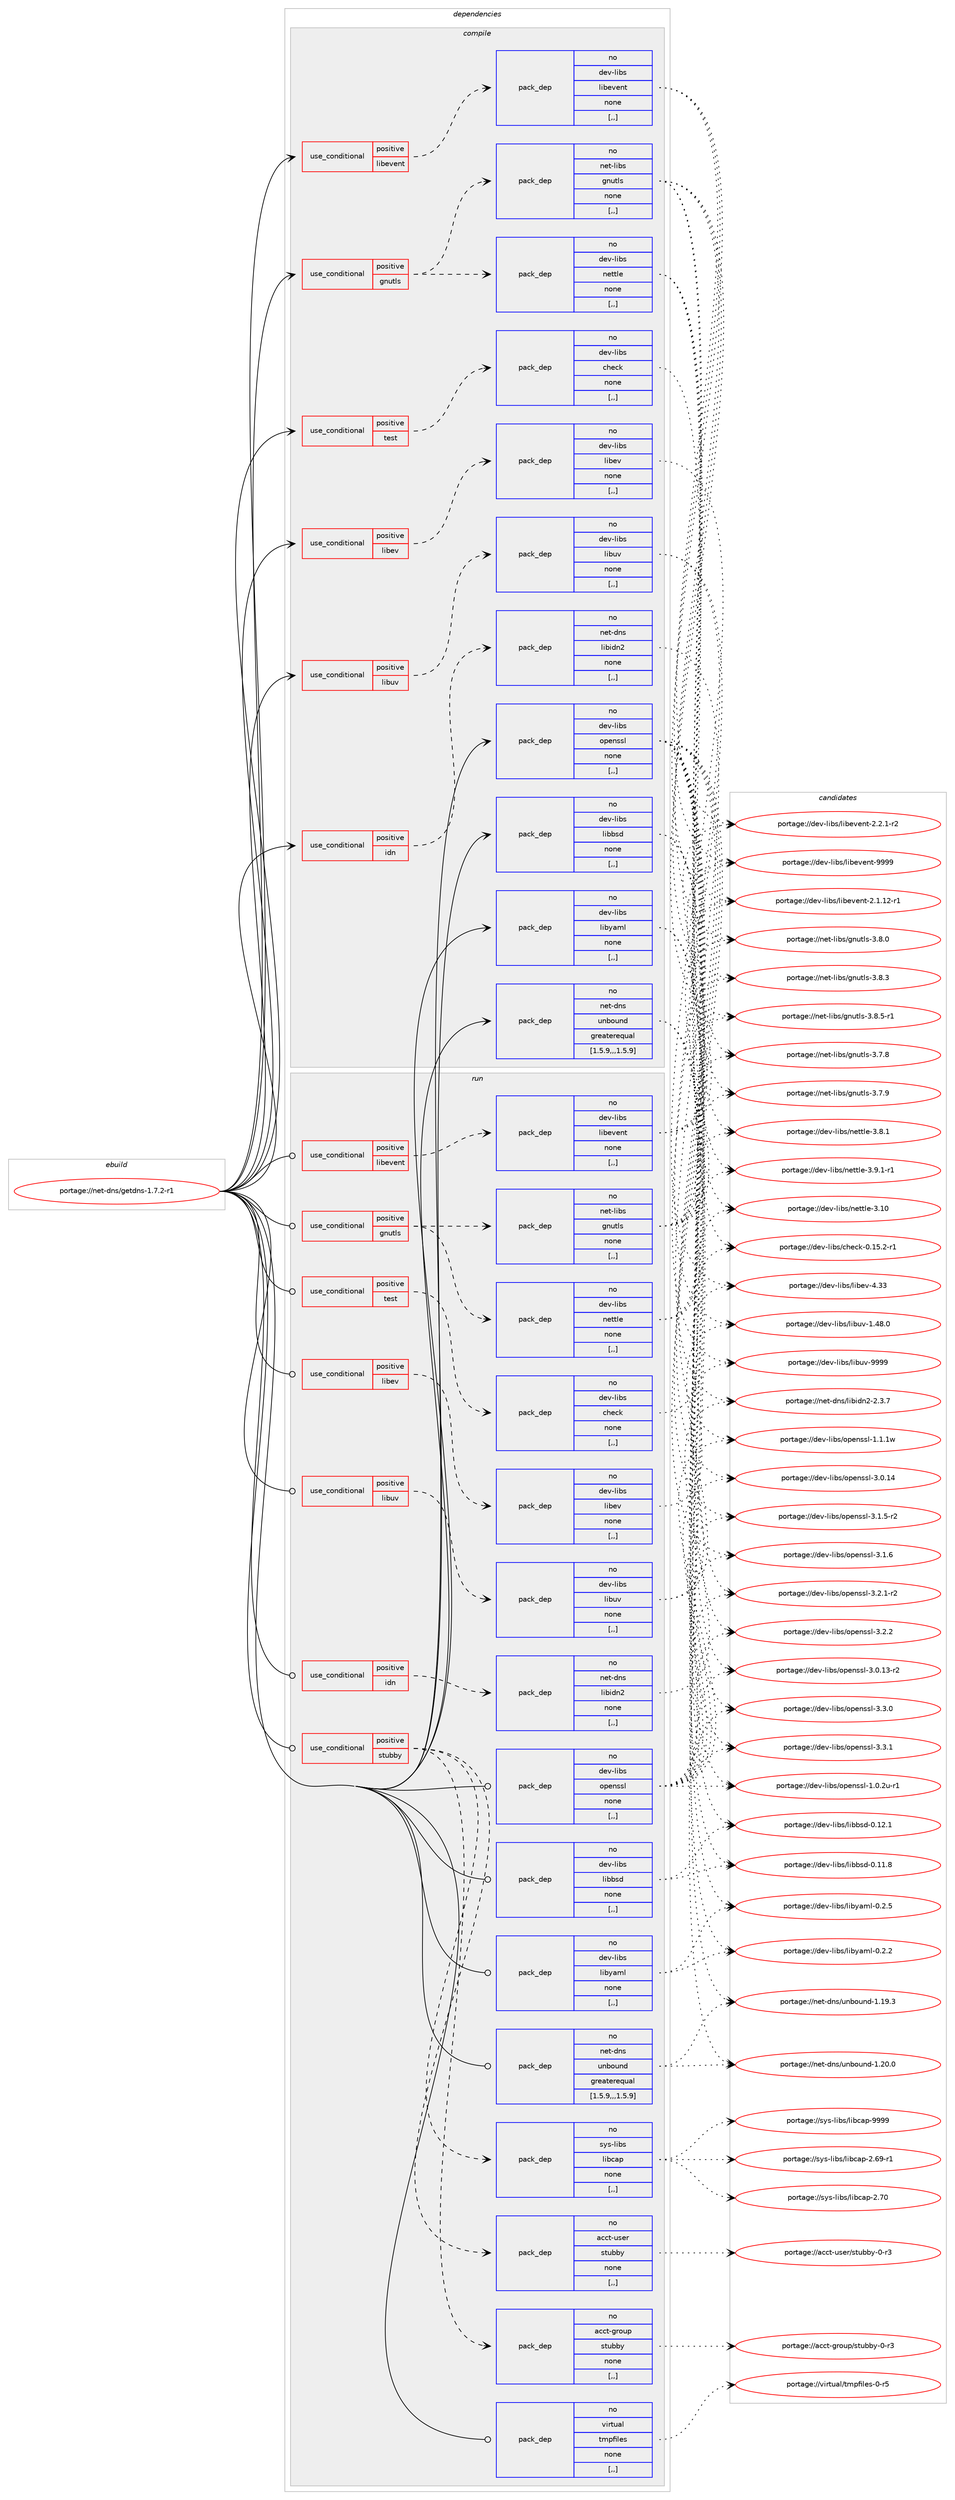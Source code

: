 digraph prolog {

# *************
# Graph options
# *************

newrank=true;
concentrate=true;
compound=true;
graph [rankdir=LR,fontname=Helvetica,fontsize=10,ranksep=1.5];#, ranksep=2.5, nodesep=0.2];
edge  [arrowhead=vee];
node  [fontname=Helvetica,fontsize=10];

# **********
# The ebuild
# **********

subgraph cluster_leftcol {
color=gray;
rank=same;
label=<<i>ebuild</i>>;
id [label="portage://net-dns/getdns-1.7.2-r1", color=red, width=4, href="../net-dns/getdns-1.7.2-r1.svg"];
}

# ****************
# The dependencies
# ****************

subgraph cluster_midcol {
color=gray;
label=<<i>dependencies</i>>;
subgraph cluster_compile {
fillcolor="#eeeeee";
style=filled;
label=<<i>compile</i>>;
subgraph cond87156 {
dependency336972 [label=<<TABLE BORDER="0" CELLBORDER="1" CELLSPACING="0" CELLPADDING="4"><TR><TD ROWSPAN="3" CELLPADDING="10">use_conditional</TD></TR><TR><TD>positive</TD></TR><TR><TD>gnutls</TD></TR></TABLE>>, shape=none, color=red];
subgraph pack247283 {
dependency336973 [label=<<TABLE BORDER="0" CELLBORDER="1" CELLSPACING="0" CELLPADDING="4" WIDTH="220"><TR><TD ROWSPAN="6" CELLPADDING="30">pack_dep</TD></TR><TR><TD WIDTH="110">no</TD></TR><TR><TD>net-libs</TD></TR><TR><TD>gnutls</TD></TR><TR><TD>none</TD></TR><TR><TD>[,,]</TD></TR></TABLE>>, shape=none, color=blue];
}
dependency336972:e -> dependency336973:w [weight=20,style="dashed",arrowhead="vee"];
subgraph pack247284 {
dependency336974 [label=<<TABLE BORDER="0" CELLBORDER="1" CELLSPACING="0" CELLPADDING="4" WIDTH="220"><TR><TD ROWSPAN="6" CELLPADDING="30">pack_dep</TD></TR><TR><TD WIDTH="110">no</TD></TR><TR><TD>dev-libs</TD></TR><TR><TD>nettle</TD></TR><TR><TD>none</TD></TR><TR><TD>[,,]</TD></TR></TABLE>>, shape=none, color=blue];
}
dependency336972:e -> dependency336974:w [weight=20,style="dashed",arrowhead="vee"];
}
id:e -> dependency336972:w [weight=20,style="solid",arrowhead="vee"];
subgraph cond87157 {
dependency336975 [label=<<TABLE BORDER="0" CELLBORDER="1" CELLSPACING="0" CELLPADDING="4"><TR><TD ROWSPAN="3" CELLPADDING="10">use_conditional</TD></TR><TR><TD>positive</TD></TR><TR><TD>idn</TD></TR></TABLE>>, shape=none, color=red];
subgraph pack247285 {
dependency336976 [label=<<TABLE BORDER="0" CELLBORDER="1" CELLSPACING="0" CELLPADDING="4" WIDTH="220"><TR><TD ROWSPAN="6" CELLPADDING="30">pack_dep</TD></TR><TR><TD WIDTH="110">no</TD></TR><TR><TD>net-dns</TD></TR><TR><TD>libidn2</TD></TR><TR><TD>none</TD></TR><TR><TD>[,,]</TD></TR></TABLE>>, shape=none, color=blue];
}
dependency336975:e -> dependency336976:w [weight=20,style="dashed",arrowhead="vee"];
}
id:e -> dependency336975:w [weight=20,style="solid",arrowhead="vee"];
subgraph cond87158 {
dependency336977 [label=<<TABLE BORDER="0" CELLBORDER="1" CELLSPACING="0" CELLPADDING="4"><TR><TD ROWSPAN="3" CELLPADDING="10">use_conditional</TD></TR><TR><TD>positive</TD></TR><TR><TD>libev</TD></TR></TABLE>>, shape=none, color=red];
subgraph pack247286 {
dependency336978 [label=<<TABLE BORDER="0" CELLBORDER="1" CELLSPACING="0" CELLPADDING="4" WIDTH="220"><TR><TD ROWSPAN="6" CELLPADDING="30">pack_dep</TD></TR><TR><TD WIDTH="110">no</TD></TR><TR><TD>dev-libs</TD></TR><TR><TD>libev</TD></TR><TR><TD>none</TD></TR><TR><TD>[,,]</TD></TR></TABLE>>, shape=none, color=blue];
}
dependency336977:e -> dependency336978:w [weight=20,style="dashed",arrowhead="vee"];
}
id:e -> dependency336977:w [weight=20,style="solid",arrowhead="vee"];
subgraph cond87159 {
dependency336979 [label=<<TABLE BORDER="0" CELLBORDER="1" CELLSPACING="0" CELLPADDING="4"><TR><TD ROWSPAN="3" CELLPADDING="10">use_conditional</TD></TR><TR><TD>positive</TD></TR><TR><TD>libevent</TD></TR></TABLE>>, shape=none, color=red];
subgraph pack247287 {
dependency336980 [label=<<TABLE BORDER="0" CELLBORDER="1" CELLSPACING="0" CELLPADDING="4" WIDTH="220"><TR><TD ROWSPAN="6" CELLPADDING="30">pack_dep</TD></TR><TR><TD WIDTH="110">no</TD></TR><TR><TD>dev-libs</TD></TR><TR><TD>libevent</TD></TR><TR><TD>none</TD></TR><TR><TD>[,,]</TD></TR></TABLE>>, shape=none, color=blue];
}
dependency336979:e -> dependency336980:w [weight=20,style="dashed",arrowhead="vee"];
}
id:e -> dependency336979:w [weight=20,style="solid",arrowhead="vee"];
subgraph cond87160 {
dependency336981 [label=<<TABLE BORDER="0" CELLBORDER="1" CELLSPACING="0" CELLPADDING="4"><TR><TD ROWSPAN="3" CELLPADDING="10">use_conditional</TD></TR><TR><TD>positive</TD></TR><TR><TD>libuv</TD></TR></TABLE>>, shape=none, color=red];
subgraph pack247288 {
dependency336982 [label=<<TABLE BORDER="0" CELLBORDER="1" CELLSPACING="0" CELLPADDING="4" WIDTH="220"><TR><TD ROWSPAN="6" CELLPADDING="30">pack_dep</TD></TR><TR><TD WIDTH="110">no</TD></TR><TR><TD>dev-libs</TD></TR><TR><TD>libuv</TD></TR><TR><TD>none</TD></TR><TR><TD>[,,]</TD></TR></TABLE>>, shape=none, color=blue];
}
dependency336981:e -> dependency336982:w [weight=20,style="dashed",arrowhead="vee"];
}
id:e -> dependency336981:w [weight=20,style="solid",arrowhead="vee"];
subgraph cond87161 {
dependency336983 [label=<<TABLE BORDER="0" CELLBORDER="1" CELLSPACING="0" CELLPADDING="4"><TR><TD ROWSPAN="3" CELLPADDING="10">use_conditional</TD></TR><TR><TD>positive</TD></TR><TR><TD>test</TD></TR></TABLE>>, shape=none, color=red];
subgraph pack247289 {
dependency336984 [label=<<TABLE BORDER="0" CELLBORDER="1" CELLSPACING="0" CELLPADDING="4" WIDTH="220"><TR><TD ROWSPAN="6" CELLPADDING="30">pack_dep</TD></TR><TR><TD WIDTH="110">no</TD></TR><TR><TD>dev-libs</TD></TR><TR><TD>check</TD></TR><TR><TD>none</TD></TR><TR><TD>[,,]</TD></TR></TABLE>>, shape=none, color=blue];
}
dependency336983:e -> dependency336984:w [weight=20,style="dashed",arrowhead="vee"];
}
id:e -> dependency336983:w [weight=20,style="solid",arrowhead="vee"];
subgraph pack247290 {
dependency336985 [label=<<TABLE BORDER="0" CELLBORDER="1" CELLSPACING="0" CELLPADDING="4" WIDTH="220"><TR><TD ROWSPAN="6" CELLPADDING="30">pack_dep</TD></TR><TR><TD WIDTH="110">no</TD></TR><TR><TD>dev-libs</TD></TR><TR><TD>libbsd</TD></TR><TR><TD>none</TD></TR><TR><TD>[,,]</TD></TR></TABLE>>, shape=none, color=blue];
}
id:e -> dependency336985:w [weight=20,style="solid",arrowhead="vee"];
subgraph pack247291 {
dependency336986 [label=<<TABLE BORDER="0" CELLBORDER="1" CELLSPACING="0" CELLPADDING="4" WIDTH="220"><TR><TD ROWSPAN="6" CELLPADDING="30">pack_dep</TD></TR><TR><TD WIDTH="110">no</TD></TR><TR><TD>dev-libs</TD></TR><TR><TD>libyaml</TD></TR><TR><TD>none</TD></TR><TR><TD>[,,]</TD></TR></TABLE>>, shape=none, color=blue];
}
id:e -> dependency336986:w [weight=20,style="solid",arrowhead="vee"];
subgraph pack247292 {
dependency336987 [label=<<TABLE BORDER="0" CELLBORDER="1" CELLSPACING="0" CELLPADDING="4" WIDTH="220"><TR><TD ROWSPAN="6" CELLPADDING="30">pack_dep</TD></TR><TR><TD WIDTH="110">no</TD></TR><TR><TD>dev-libs</TD></TR><TR><TD>openssl</TD></TR><TR><TD>none</TD></TR><TR><TD>[,,]</TD></TR></TABLE>>, shape=none, color=blue];
}
id:e -> dependency336987:w [weight=20,style="solid",arrowhead="vee"];
subgraph pack247293 {
dependency336988 [label=<<TABLE BORDER="0" CELLBORDER="1" CELLSPACING="0" CELLPADDING="4" WIDTH="220"><TR><TD ROWSPAN="6" CELLPADDING="30">pack_dep</TD></TR><TR><TD WIDTH="110">no</TD></TR><TR><TD>net-dns</TD></TR><TR><TD>unbound</TD></TR><TR><TD>greaterequal</TD></TR><TR><TD>[1.5.9,,,1.5.9]</TD></TR></TABLE>>, shape=none, color=blue];
}
id:e -> dependency336988:w [weight=20,style="solid",arrowhead="vee"];
}
subgraph cluster_compileandrun {
fillcolor="#eeeeee";
style=filled;
label=<<i>compile and run</i>>;
}
subgraph cluster_run {
fillcolor="#eeeeee";
style=filled;
label=<<i>run</i>>;
subgraph cond87162 {
dependency336989 [label=<<TABLE BORDER="0" CELLBORDER="1" CELLSPACING="0" CELLPADDING="4"><TR><TD ROWSPAN="3" CELLPADDING="10">use_conditional</TD></TR><TR><TD>positive</TD></TR><TR><TD>gnutls</TD></TR></TABLE>>, shape=none, color=red];
subgraph pack247294 {
dependency336990 [label=<<TABLE BORDER="0" CELLBORDER="1" CELLSPACING="0" CELLPADDING="4" WIDTH="220"><TR><TD ROWSPAN="6" CELLPADDING="30">pack_dep</TD></TR><TR><TD WIDTH="110">no</TD></TR><TR><TD>net-libs</TD></TR><TR><TD>gnutls</TD></TR><TR><TD>none</TD></TR><TR><TD>[,,]</TD></TR></TABLE>>, shape=none, color=blue];
}
dependency336989:e -> dependency336990:w [weight=20,style="dashed",arrowhead="vee"];
subgraph pack247295 {
dependency336991 [label=<<TABLE BORDER="0" CELLBORDER="1" CELLSPACING="0" CELLPADDING="4" WIDTH="220"><TR><TD ROWSPAN="6" CELLPADDING="30">pack_dep</TD></TR><TR><TD WIDTH="110">no</TD></TR><TR><TD>dev-libs</TD></TR><TR><TD>nettle</TD></TR><TR><TD>none</TD></TR><TR><TD>[,,]</TD></TR></TABLE>>, shape=none, color=blue];
}
dependency336989:e -> dependency336991:w [weight=20,style="dashed",arrowhead="vee"];
}
id:e -> dependency336989:w [weight=20,style="solid",arrowhead="odot"];
subgraph cond87163 {
dependency336992 [label=<<TABLE BORDER="0" CELLBORDER="1" CELLSPACING="0" CELLPADDING="4"><TR><TD ROWSPAN="3" CELLPADDING="10">use_conditional</TD></TR><TR><TD>positive</TD></TR><TR><TD>idn</TD></TR></TABLE>>, shape=none, color=red];
subgraph pack247296 {
dependency336993 [label=<<TABLE BORDER="0" CELLBORDER="1" CELLSPACING="0" CELLPADDING="4" WIDTH="220"><TR><TD ROWSPAN="6" CELLPADDING="30">pack_dep</TD></TR><TR><TD WIDTH="110">no</TD></TR><TR><TD>net-dns</TD></TR><TR><TD>libidn2</TD></TR><TR><TD>none</TD></TR><TR><TD>[,,]</TD></TR></TABLE>>, shape=none, color=blue];
}
dependency336992:e -> dependency336993:w [weight=20,style="dashed",arrowhead="vee"];
}
id:e -> dependency336992:w [weight=20,style="solid",arrowhead="odot"];
subgraph cond87164 {
dependency336994 [label=<<TABLE BORDER="0" CELLBORDER="1" CELLSPACING="0" CELLPADDING="4"><TR><TD ROWSPAN="3" CELLPADDING="10">use_conditional</TD></TR><TR><TD>positive</TD></TR><TR><TD>libev</TD></TR></TABLE>>, shape=none, color=red];
subgraph pack247297 {
dependency336995 [label=<<TABLE BORDER="0" CELLBORDER="1" CELLSPACING="0" CELLPADDING="4" WIDTH="220"><TR><TD ROWSPAN="6" CELLPADDING="30">pack_dep</TD></TR><TR><TD WIDTH="110">no</TD></TR><TR><TD>dev-libs</TD></TR><TR><TD>libev</TD></TR><TR><TD>none</TD></TR><TR><TD>[,,]</TD></TR></TABLE>>, shape=none, color=blue];
}
dependency336994:e -> dependency336995:w [weight=20,style="dashed",arrowhead="vee"];
}
id:e -> dependency336994:w [weight=20,style="solid",arrowhead="odot"];
subgraph cond87165 {
dependency336996 [label=<<TABLE BORDER="0" CELLBORDER="1" CELLSPACING="0" CELLPADDING="4"><TR><TD ROWSPAN="3" CELLPADDING="10">use_conditional</TD></TR><TR><TD>positive</TD></TR><TR><TD>libevent</TD></TR></TABLE>>, shape=none, color=red];
subgraph pack247298 {
dependency336997 [label=<<TABLE BORDER="0" CELLBORDER="1" CELLSPACING="0" CELLPADDING="4" WIDTH="220"><TR><TD ROWSPAN="6" CELLPADDING="30">pack_dep</TD></TR><TR><TD WIDTH="110">no</TD></TR><TR><TD>dev-libs</TD></TR><TR><TD>libevent</TD></TR><TR><TD>none</TD></TR><TR><TD>[,,]</TD></TR></TABLE>>, shape=none, color=blue];
}
dependency336996:e -> dependency336997:w [weight=20,style="dashed",arrowhead="vee"];
}
id:e -> dependency336996:w [weight=20,style="solid",arrowhead="odot"];
subgraph cond87166 {
dependency336998 [label=<<TABLE BORDER="0" CELLBORDER="1" CELLSPACING="0" CELLPADDING="4"><TR><TD ROWSPAN="3" CELLPADDING="10">use_conditional</TD></TR><TR><TD>positive</TD></TR><TR><TD>libuv</TD></TR></TABLE>>, shape=none, color=red];
subgraph pack247299 {
dependency336999 [label=<<TABLE BORDER="0" CELLBORDER="1" CELLSPACING="0" CELLPADDING="4" WIDTH="220"><TR><TD ROWSPAN="6" CELLPADDING="30">pack_dep</TD></TR><TR><TD WIDTH="110">no</TD></TR><TR><TD>dev-libs</TD></TR><TR><TD>libuv</TD></TR><TR><TD>none</TD></TR><TR><TD>[,,]</TD></TR></TABLE>>, shape=none, color=blue];
}
dependency336998:e -> dependency336999:w [weight=20,style="dashed",arrowhead="vee"];
}
id:e -> dependency336998:w [weight=20,style="solid",arrowhead="odot"];
subgraph cond87167 {
dependency337000 [label=<<TABLE BORDER="0" CELLBORDER="1" CELLSPACING="0" CELLPADDING="4"><TR><TD ROWSPAN="3" CELLPADDING="10">use_conditional</TD></TR><TR><TD>positive</TD></TR><TR><TD>stubby</TD></TR></TABLE>>, shape=none, color=red];
subgraph pack247300 {
dependency337001 [label=<<TABLE BORDER="0" CELLBORDER="1" CELLSPACING="0" CELLPADDING="4" WIDTH="220"><TR><TD ROWSPAN="6" CELLPADDING="30">pack_dep</TD></TR><TR><TD WIDTH="110">no</TD></TR><TR><TD>acct-group</TD></TR><TR><TD>stubby</TD></TR><TR><TD>none</TD></TR><TR><TD>[,,]</TD></TR></TABLE>>, shape=none, color=blue];
}
dependency337000:e -> dependency337001:w [weight=20,style="dashed",arrowhead="vee"];
subgraph pack247301 {
dependency337002 [label=<<TABLE BORDER="0" CELLBORDER="1" CELLSPACING="0" CELLPADDING="4" WIDTH="220"><TR><TD ROWSPAN="6" CELLPADDING="30">pack_dep</TD></TR><TR><TD WIDTH="110">no</TD></TR><TR><TD>acct-user</TD></TR><TR><TD>stubby</TD></TR><TR><TD>none</TD></TR><TR><TD>[,,]</TD></TR></TABLE>>, shape=none, color=blue];
}
dependency337000:e -> dependency337002:w [weight=20,style="dashed",arrowhead="vee"];
subgraph pack247302 {
dependency337003 [label=<<TABLE BORDER="0" CELLBORDER="1" CELLSPACING="0" CELLPADDING="4" WIDTH="220"><TR><TD ROWSPAN="6" CELLPADDING="30">pack_dep</TD></TR><TR><TD WIDTH="110">no</TD></TR><TR><TD>sys-libs</TD></TR><TR><TD>libcap</TD></TR><TR><TD>none</TD></TR><TR><TD>[,,]</TD></TR></TABLE>>, shape=none, color=blue];
}
dependency337000:e -> dependency337003:w [weight=20,style="dashed",arrowhead="vee"];
}
id:e -> dependency337000:w [weight=20,style="solid",arrowhead="odot"];
subgraph cond87168 {
dependency337004 [label=<<TABLE BORDER="0" CELLBORDER="1" CELLSPACING="0" CELLPADDING="4"><TR><TD ROWSPAN="3" CELLPADDING="10">use_conditional</TD></TR><TR><TD>positive</TD></TR><TR><TD>test</TD></TR></TABLE>>, shape=none, color=red];
subgraph pack247303 {
dependency337005 [label=<<TABLE BORDER="0" CELLBORDER="1" CELLSPACING="0" CELLPADDING="4" WIDTH="220"><TR><TD ROWSPAN="6" CELLPADDING="30">pack_dep</TD></TR><TR><TD WIDTH="110">no</TD></TR><TR><TD>dev-libs</TD></TR><TR><TD>check</TD></TR><TR><TD>none</TD></TR><TR><TD>[,,]</TD></TR></TABLE>>, shape=none, color=blue];
}
dependency337004:e -> dependency337005:w [weight=20,style="dashed",arrowhead="vee"];
}
id:e -> dependency337004:w [weight=20,style="solid",arrowhead="odot"];
subgraph pack247304 {
dependency337006 [label=<<TABLE BORDER="0" CELLBORDER="1" CELLSPACING="0" CELLPADDING="4" WIDTH="220"><TR><TD ROWSPAN="6" CELLPADDING="30">pack_dep</TD></TR><TR><TD WIDTH="110">no</TD></TR><TR><TD>dev-libs</TD></TR><TR><TD>libbsd</TD></TR><TR><TD>none</TD></TR><TR><TD>[,,]</TD></TR></TABLE>>, shape=none, color=blue];
}
id:e -> dependency337006:w [weight=20,style="solid",arrowhead="odot"];
subgraph pack247305 {
dependency337007 [label=<<TABLE BORDER="0" CELLBORDER="1" CELLSPACING="0" CELLPADDING="4" WIDTH="220"><TR><TD ROWSPAN="6" CELLPADDING="30">pack_dep</TD></TR><TR><TD WIDTH="110">no</TD></TR><TR><TD>dev-libs</TD></TR><TR><TD>libyaml</TD></TR><TR><TD>none</TD></TR><TR><TD>[,,]</TD></TR></TABLE>>, shape=none, color=blue];
}
id:e -> dependency337007:w [weight=20,style="solid",arrowhead="odot"];
subgraph pack247306 {
dependency337008 [label=<<TABLE BORDER="0" CELLBORDER="1" CELLSPACING="0" CELLPADDING="4" WIDTH="220"><TR><TD ROWSPAN="6" CELLPADDING="30">pack_dep</TD></TR><TR><TD WIDTH="110">no</TD></TR><TR><TD>dev-libs</TD></TR><TR><TD>openssl</TD></TR><TR><TD>none</TD></TR><TR><TD>[,,]</TD></TR></TABLE>>, shape=none, color=blue];
}
id:e -> dependency337008:w [weight=20,style="solid",arrowhead="odot"];
subgraph pack247307 {
dependency337009 [label=<<TABLE BORDER="0" CELLBORDER="1" CELLSPACING="0" CELLPADDING="4" WIDTH="220"><TR><TD ROWSPAN="6" CELLPADDING="30">pack_dep</TD></TR><TR><TD WIDTH="110">no</TD></TR><TR><TD>net-dns</TD></TR><TR><TD>unbound</TD></TR><TR><TD>greaterequal</TD></TR><TR><TD>[1.5.9,,,1.5.9]</TD></TR></TABLE>>, shape=none, color=blue];
}
id:e -> dependency337009:w [weight=20,style="solid",arrowhead="odot"];
subgraph pack247308 {
dependency337010 [label=<<TABLE BORDER="0" CELLBORDER="1" CELLSPACING="0" CELLPADDING="4" WIDTH="220"><TR><TD ROWSPAN="6" CELLPADDING="30">pack_dep</TD></TR><TR><TD WIDTH="110">no</TD></TR><TR><TD>virtual</TD></TR><TR><TD>tmpfiles</TD></TR><TR><TD>none</TD></TR><TR><TD>[,,]</TD></TR></TABLE>>, shape=none, color=blue];
}
id:e -> dependency337010:w [weight=20,style="solid",arrowhead="odot"];
}
}

# **************
# The candidates
# **************

subgraph cluster_choices {
rank=same;
color=gray;
label=<<i>candidates</i>>;

subgraph choice247283 {
color=black;
nodesep=1;
choice110101116451081059811547103110117116108115455146554656 [label="portage://net-libs/gnutls-3.7.8", color=red, width=4,href="../net-libs/gnutls-3.7.8.svg"];
choice110101116451081059811547103110117116108115455146554657 [label="portage://net-libs/gnutls-3.7.9", color=red, width=4,href="../net-libs/gnutls-3.7.9.svg"];
choice110101116451081059811547103110117116108115455146564648 [label="portage://net-libs/gnutls-3.8.0", color=red, width=4,href="../net-libs/gnutls-3.8.0.svg"];
choice110101116451081059811547103110117116108115455146564651 [label="portage://net-libs/gnutls-3.8.3", color=red, width=4,href="../net-libs/gnutls-3.8.3.svg"];
choice1101011164510810598115471031101171161081154551465646534511449 [label="portage://net-libs/gnutls-3.8.5-r1", color=red, width=4,href="../net-libs/gnutls-3.8.5-r1.svg"];
dependency336973:e -> choice110101116451081059811547103110117116108115455146554656:w [style=dotted,weight="100"];
dependency336973:e -> choice110101116451081059811547103110117116108115455146554657:w [style=dotted,weight="100"];
dependency336973:e -> choice110101116451081059811547103110117116108115455146564648:w [style=dotted,weight="100"];
dependency336973:e -> choice110101116451081059811547103110117116108115455146564651:w [style=dotted,weight="100"];
dependency336973:e -> choice1101011164510810598115471031101171161081154551465646534511449:w [style=dotted,weight="100"];
}
subgraph choice247284 {
color=black;
nodesep=1;
choice1001011184510810598115471101011161161081014551464948 [label="portage://dev-libs/nettle-3.10", color=red, width=4,href="../dev-libs/nettle-3.10.svg"];
choice100101118451081059811547110101116116108101455146564649 [label="portage://dev-libs/nettle-3.8.1", color=red, width=4,href="../dev-libs/nettle-3.8.1.svg"];
choice1001011184510810598115471101011161161081014551465746494511449 [label="portage://dev-libs/nettle-3.9.1-r1", color=red, width=4,href="../dev-libs/nettle-3.9.1-r1.svg"];
dependency336974:e -> choice1001011184510810598115471101011161161081014551464948:w [style=dotted,weight="100"];
dependency336974:e -> choice100101118451081059811547110101116116108101455146564649:w [style=dotted,weight="100"];
dependency336974:e -> choice1001011184510810598115471101011161161081014551465746494511449:w [style=dotted,weight="100"];
}
subgraph choice247285 {
color=black;
nodesep=1;
choice11010111645100110115471081059810510011050455046514655 [label="portage://net-dns/libidn2-2.3.7", color=red, width=4,href="../net-dns/libidn2-2.3.7.svg"];
dependency336976:e -> choice11010111645100110115471081059810510011050455046514655:w [style=dotted,weight="100"];
}
subgraph choice247286 {
color=black;
nodesep=1;
choice100101118451081059811547108105981011184552465151 [label="portage://dev-libs/libev-4.33", color=red, width=4,href="../dev-libs/libev-4.33.svg"];
dependency336978:e -> choice100101118451081059811547108105981011184552465151:w [style=dotted,weight="100"];
}
subgraph choice247287 {
color=black;
nodesep=1;
choice10010111845108105981154710810598101118101110116455046494649504511449 [label="portage://dev-libs/libevent-2.1.12-r1", color=red, width=4,href="../dev-libs/libevent-2.1.12-r1.svg"];
choice100101118451081059811547108105981011181011101164550465046494511450 [label="portage://dev-libs/libevent-2.2.1-r2", color=red, width=4,href="../dev-libs/libevent-2.2.1-r2.svg"];
choice100101118451081059811547108105981011181011101164557575757 [label="portage://dev-libs/libevent-9999", color=red, width=4,href="../dev-libs/libevent-9999.svg"];
dependency336980:e -> choice10010111845108105981154710810598101118101110116455046494649504511449:w [style=dotted,weight="100"];
dependency336980:e -> choice100101118451081059811547108105981011181011101164550465046494511450:w [style=dotted,weight="100"];
dependency336980:e -> choice100101118451081059811547108105981011181011101164557575757:w [style=dotted,weight="100"];
}
subgraph choice247288 {
color=black;
nodesep=1;
choice1001011184510810598115471081059811711845494652564648 [label="portage://dev-libs/libuv-1.48.0", color=red, width=4,href="../dev-libs/libuv-1.48.0.svg"];
choice100101118451081059811547108105981171184557575757 [label="portage://dev-libs/libuv-9999", color=red, width=4,href="../dev-libs/libuv-9999.svg"];
dependency336982:e -> choice1001011184510810598115471081059811711845494652564648:w [style=dotted,weight="100"];
dependency336982:e -> choice100101118451081059811547108105981171184557575757:w [style=dotted,weight="100"];
}
subgraph choice247289 {
color=black;
nodesep=1;
choice1001011184510810598115479910410199107454846495346504511449 [label="portage://dev-libs/check-0.15.2-r1", color=red, width=4,href="../dev-libs/check-0.15.2-r1.svg"];
dependency336984:e -> choice1001011184510810598115479910410199107454846495346504511449:w [style=dotted,weight="100"];
}
subgraph choice247290 {
color=black;
nodesep=1;
choice100101118451081059811547108105989811510045484649494656 [label="portage://dev-libs/libbsd-0.11.8", color=red, width=4,href="../dev-libs/libbsd-0.11.8.svg"];
choice100101118451081059811547108105989811510045484649504649 [label="portage://dev-libs/libbsd-0.12.1", color=red, width=4,href="../dev-libs/libbsd-0.12.1.svg"];
dependency336985:e -> choice100101118451081059811547108105989811510045484649494656:w [style=dotted,weight="100"];
dependency336985:e -> choice100101118451081059811547108105989811510045484649504649:w [style=dotted,weight="100"];
}
subgraph choice247291 {
color=black;
nodesep=1;
choice1001011184510810598115471081059812197109108454846504650 [label="portage://dev-libs/libyaml-0.2.2", color=red, width=4,href="../dev-libs/libyaml-0.2.2.svg"];
choice1001011184510810598115471081059812197109108454846504653 [label="portage://dev-libs/libyaml-0.2.5", color=red, width=4,href="../dev-libs/libyaml-0.2.5.svg"];
dependency336986:e -> choice1001011184510810598115471081059812197109108454846504650:w [style=dotted,weight="100"];
dependency336986:e -> choice1001011184510810598115471081059812197109108454846504653:w [style=dotted,weight="100"];
}
subgraph choice247292 {
color=black;
nodesep=1;
choice1001011184510810598115471111121011101151151084549464846501174511449 [label="portage://dev-libs/openssl-1.0.2u-r1", color=red, width=4,href="../dev-libs/openssl-1.0.2u-r1.svg"];
choice100101118451081059811547111112101110115115108454946494649119 [label="portage://dev-libs/openssl-1.1.1w", color=red, width=4,href="../dev-libs/openssl-1.1.1w.svg"];
choice100101118451081059811547111112101110115115108455146484649514511450 [label="portage://dev-libs/openssl-3.0.13-r2", color=red, width=4,href="../dev-libs/openssl-3.0.13-r2.svg"];
choice10010111845108105981154711111210111011511510845514648464952 [label="portage://dev-libs/openssl-3.0.14", color=red, width=4,href="../dev-libs/openssl-3.0.14.svg"];
choice1001011184510810598115471111121011101151151084551464946534511450 [label="portage://dev-libs/openssl-3.1.5-r2", color=red, width=4,href="../dev-libs/openssl-3.1.5-r2.svg"];
choice100101118451081059811547111112101110115115108455146494654 [label="portage://dev-libs/openssl-3.1.6", color=red, width=4,href="../dev-libs/openssl-3.1.6.svg"];
choice1001011184510810598115471111121011101151151084551465046494511450 [label="portage://dev-libs/openssl-3.2.1-r2", color=red, width=4,href="../dev-libs/openssl-3.2.1-r2.svg"];
choice100101118451081059811547111112101110115115108455146504650 [label="portage://dev-libs/openssl-3.2.2", color=red, width=4,href="../dev-libs/openssl-3.2.2.svg"];
choice100101118451081059811547111112101110115115108455146514648 [label="portage://dev-libs/openssl-3.3.0", color=red, width=4,href="../dev-libs/openssl-3.3.0.svg"];
choice100101118451081059811547111112101110115115108455146514649 [label="portage://dev-libs/openssl-3.3.1", color=red, width=4,href="../dev-libs/openssl-3.3.1.svg"];
dependency336987:e -> choice1001011184510810598115471111121011101151151084549464846501174511449:w [style=dotted,weight="100"];
dependency336987:e -> choice100101118451081059811547111112101110115115108454946494649119:w [style=dotted,weight="100"];
dependency336987:e -> choice100101118451081059811547111112101110115115108455146484649514511450:w [style=dotted,weight="100"];
dependency336987:e -> choice10010111845108105981154711111210111011511510845514648464952:w [style=dotted,weight="100"];
dependency336987:e -> choice1001011184510810598115471111121011101151151084551464946534511450:w [style=dotted,weight="100"];
dependency336987:e -> choice100101118451081059811547111112101110115115108455146494654:w [style=dotted,weight="100"];
dependency336987:e -> choice1001011184510810598115471111121011101151151084551465046494511450:w [style=dotted,weight="100"];
dependency336987:e -> choice100101118451081059811547111112101110115115108455146504650:w [style=dotted,weight="100"];
dependency336987:e -> choice100101118451081059811547111112101110115115108455146514648:w [style=dotted,weight="100"];
dependency336987:e -> choice100101118451081059811547111112101110115115108455146514649:w [style=dotted,weight="100"];
}
subgraph choice247293 {
color=black;
nodesep=1;
choice11010111645100110115471171109811111711010045494649574651 [label="portage://net-dns/unbound-1.19.3", color=red, width=4,href="../net-dns/unbound-1.19.3.svg"];
choice11010111645100110115471171109811111711010045494650484648 [label="portage://net-dns/unbound-1.20.0", color=red, width=4,href="../net-dns/unbound-1.20.0.svg"];
dependency336988:e -> choice11010111645100110115471171109811111711010045494649574651:w [style=dotted,weight="100"];
dependency336988:e -> choice11010111645100110115471171109811111711010045494650484648:w [style=dotted,weight="100"];
}
subgraph choice247294 {
color=black;
nodesep=1;
choice110101116451081059811547103110117116108115455146554656 [label="portage://net-libs/gnutls-3.7.8", color=red, width=4,href="../net-libs/gnutls-3.7.8.svg"];
choice110101116451081059811547103110117116108115455146554657 [label="portage://net-libs/gnutls-3.7.9", color=red, width=4,href="../net-libs/gnutls-3.7.9.svg"];
choice110101116451081059811547103110117116108115455146564648 [label="portage://net-libs/gnutls-3.8.0", color=red, width=4,href="../net-libs/gnutls-3.8.0.svg"];
choice110101116451081059811547103110117116108115455146564651 [label="portage://net-libs/gnutls-3.8.3", color=red, width=4,href="../net-libs/gnutls-3.8.3.svg"];
choice1101011164510810598115471031101171161081154551465646534511449 [label="portage://net-libs/gnutls-3.8.5-r1", color=red, width=4,href="../net-libs/gnutls-3.8.5-r1.svg"];
dependency336990:e -> choice110101116451081059811547103110117116108115455146554656:w [style=dotted,weight="100"];
dependency336990:e -> choice110101116451081059811547103110117116108115455146554657:w [style=dotted,weight="100"];
dependency336990:e -> choice110101116451081059811547103110117116108115455146564648:w [style=dotted,weight="100"];
dependency336990:e -> choice110101116451081059811547103110117116108115455146564651:w [style=dotted,weight="100"];
dependency336990:e -> choice1101011164510810598115471031101171161081154551465646534511449:w [style=dotted,weight="100"];
}
subgraph choice247295 {
color=black;
nodesep=1;
choice1001011184510810598115471101011161161081014551464948 [label="portage://dev-libs/nettle-3.10", color=red, width=4,href="../dev-libs/nettle-3.10.svg"];
choice100101118451081059811547110101116116108101455146564649 [label="portage://dev-libs/nettle-3.8.1", color=red, width=4,href="../dev-libs/nettle-3.8.1.svg"];
choice1001011184510810598115471101011161161081014551465746494511449 [label="portage://dev-libs/nettle-3.9.1-r1", color=red, width=4,href="../dev-libs/nettle-3.9.1-r1.svg"];
dependency336991:e -> choice1001011184510810598115471101011161161081014551464948:w [style=dotted,weight="100"];
dependency336991:e -> choice100101118451081059811547110101116116108101455146564649:w [style=dotted,weight="100"];
dependency336991:e -> choice1001011184510810598115471101011161161081014551465746494511449:w [style=dotted,weight="100"];
}
subgraph choice247296 {
color=black;
nodesep=1;
choice11010111645100110115471081059810510011050455046514655 [label="portage://net-dns/libidn2-2.3.7", color=red, width=4,href="../net-dns/libidn2-2.3.7.svg"];
dependency336993:e -> choice11010111645100110115471081059810510011050455046514655:w [style=dotted,weight="100"];
}
subgraph choice247297 {
color=black;
nodesep=1;
choice100101118451081059811547108105981011184552465151 [label="portage://dev-libs/libev-4.33", color=red, width=4,href="../dev-libs/libev-4.33.svg"];
dependency336995:e -> choice100101118451081059811547108105981011184552465151:w [style=dotted,weight="100"];
}
subgraph choice247298 {
color=black;
nodesep=1;
choice10010111845108105981154710810598101118101110116455046494649504511449 [label="portage://dev-libs/libevent-2.1.12-r1", color=red, width=4,href="../dev-libs/libevent-2.1.12-r1.svg"];
choice100101118451081059811547108105981011181011101164550465046494511450 [label="portage://dev-libs/libevent-2.2.1-r2", color=red, width=4,href="../dev-libs/libevent-2.2.1-r2.svg"];
choice100101118451081059811547108105981011181011101164557575757 [label="portage://dev-libs/libevent-9999", color=red, width=4,href="../dev-libs/libevent-9999.svg"];
dependency336997:e -> choice10010111845108105981154710810598101118101110116455046494649504511449:w [style=dotted,weight="100"];
dependency336997:e -> choice100101118451081059811547108105981011181011101164550465046494511450:w [style=dotted,weight="100"];
dependency336997:e -> choice100101118451081059811547108105981011181011101164557575757:w [style=dotted,weight="100"];
}
subgraph choice247299 {
color=black;
nodesep=1;
choice1001011184510810598115471081059811711845494652564648 [label="portage://dev-libs/libuv-1.48.0", color=red, width=4,href="../dev-libs/libuv-1.48.0.svg"];
choice100101118451081059811547108105981171184557575757 [label="portage://dev-libs/libuv-9999", color=red, width=4,href="../dev-libs/libuv-9999.svg"];
dependency336999:e -> choice1001011184510810598115471081059811711845494652564648:w [style=dotted,weight="100"];
dependency336999:e -> choice100101118451081059811547108105981171184557575757:w [style=dotted,weight="100"];
}
subgraph choice247300 {
color=black;
nodesep=1;
choice9799991164510311411111711247115116117989812145484511451 [label="portage://acct-group/stubby-0-r3", color=red, width=4,href="../acct-group/stubby-0-r3.svg"];
dependency337001:e -> choice9799991164510311411111711247115116117989812145484511451:w [style=dotted,weight="100"];
}
subgraph choice247301 {
color=black;
nodesep=1;
choice9799991164511711510111447115116117989812145484511451 [label="portage://acct-user/stubby-0-r3", color=red, width=4,href="../acct-user/stubby-0-r3.svg"];
dependency337002:e -> choice9799991164511711510111447115116117989812145484511451:w [style=dotted,weight="100"];
}
subgraph choice247302 {
color=black;
nodesep=1;
choice11512111545108105981154710810598999711245504654574511449 [label="portage://sys-libs/libcap-2.69-r1", color=red, width=4,href="../sys-libs/libcap-2.69-r1.svg"];
choice1151211154510810598115471081059899971124550465548 [label="portage://sys-libs/libcap-2.70", color=red, width=4,href="../sys-libs/libcap-2.70.svg"];
choice1151211154510810598115471081059899971124557575757 [label="portage://sys-libs/libcap-9999", color=red, width=4,href="../sys-libs/libcap-9999.svg"];
dependency337003:e -> choice11512111545108105981154710810598999711245504654574511449:w [style=dotted,weight="100"];
dependency337003:e -> choice1151211154510810598115471081059899971124550465548:w [style=dotted,weight="100"];
dependency337003:e -> choice1151211154510810598115471081059899971124557575757:w [style=dotted,weight="100"];
}
subgraph choice247303 {
color=black;
nodesep=1;
choice1001011184510810598115479910410199107454846495346504511449 [label="portage://dev-libs/check-0.15.2-r1", color=red, width=4,href="../dev-libs/check-0.15.2-r1.svg"];
dependency337005:e -> choice1001011184510810598115479910410199107454846495346504511449:w [style=dotted,weight="100"];
}
subgraph choice247304 {
color=black;
nodesep=1;
choice100101118451081059811547108105989811510045484649494656 [label="portage://dev-libs/libbsd-0.11.8", color=red, width=4,href="../dev-libs/libbsd-0.11.8.svg"];
choice100101118451081059811547108105989811510045484649504649 [label="portage://dev-libs/libbsd-0.12.1", color=red, width=4,href="../dev-libs/libbsd-0.12.1.svg"];
dependency337006:e -> choice100101118451081059811547108105989811510045484649494656:w [style=dotted,weight="100"];
dependency337006:e -> choice100101118451081059811547108105989811510045484649504649:w [style=dotted,weight="100"];
}
subgraph choice247305 {
color=black;
nodesep=1;
choice1001011184510810598115471081059812197109108454846504650 [label="portage://dev-libs/libyaml-0.2.2", color=red, width=4,href="../dev-libs/libyaml-0.2.2.svg"];
choice1001011184510810598115471081059812197109108454846504653 [label="portage://dev-libs/libyaml-0.2.5", color=red, width=4,href="../dev-libs/libyaml-0.2.5.svg"];
dependency337007:e -> choice1001011184510810598115471081059812197109108454846504650:w [style=dotted,weight="100"];
dependency337007:e -> choice1001011184510810598115471081059812197109108454846504653:w [style=dotted,weight="100"];
}
subgraph choice247306 {
color=black;
nodesep=1;
choice1001011184510810598115471111121011101151151084549464846501174511449 [label="portage://dev-libs/openssl-1.0.2u-r1", color=red, width=4,href="../dev-libs/openssl-1.0.2u-r1.svg"];
choice100101118451081059811547111112101110115115108454946494649119 [label="portage://dev-libs/openssl-1.1.1w", color=red, width=4,href="../dev-libs/openssl-1.1.1w.svg"];
choice100101118451081059811547111112101110115115108455146484649514511450 [label="portage://dev-libs/openssl-3.0.13-r2", color=red, width=4,href="../dev-libs/openssl-3.0.13-r2.svg"];
choice10010111845108105981154711111210111011511510845514648464952 [label="portage://dev-libs/openssl-3.0.14", color=red, width=4,href="../dev-libs/openssl-3.0.14.svg"];
choice1001011184510810598115471111121011101151151084551464946534511450 [label="portage://dev-libs/openssl-3.1.5-r2", color=red, width=4,href="../dev-libs/openssl-3.1.5-r2.svg"];
choice100101118451081059811547111112101110115115108455146494654 [label="portage://dev-libs/openssl-3.1.6", color=red, width=4,href="../dev-libs/openssl-3.1.6.svg"];
choice1001011184510810598115471111121011101151151084551465046494511450 [label="portage://dev-libs/openssl-3.2.1-r2", color=red, width=4,href="../dev-libs/openssl-3.2.1-r2.svg"];
choice100101118451081059811547111112101110115115108455146504650 [label="portage://dev-libs/openssl-3.2.2", color=red, width=4,href="../dev-libs/openssl-3.2.2.svg"];
choice100101118451081059811547111112101110115115108455146514648 [label="portage://dev-libs/openssl-3.3.0", color=red, width=4,href="../dev-libs/openssl-3.3.0.svg"];
choice100101118451081059811547111112101110115115108455146514649 [label="portage://dev-libs/openssl-3.3.1", color=red, width=4,href="../dev-libs/openssl-3.3.1.svg"];
dependency337008:e -> choice1001011184510810598115471111121011101151151084549464846501174511449:w [style=dotted,weight="100"];
dependency337008:e -> choice100101118451081059811547111112101110115115108454946494649119:w [style=dotted,weight="100"];
dependency337008:e -> choice100101118451081059811547111112101110115115108455146484649514511450:w [style=dotted,weight="100"];
dependency337008:e -> choice10010111845108105981154711111210111011511510845514648464952:w [style=dotted,weight="100"];
dependency337008:e -> choice1001011184510810598115471111121011101151151084551464946534511450:w [style=dotted,weight="100"];
dependency337008:e -> choice100101118451081059811547111112101110115115108455146494654:w [style=dotted,weight="100"];
dependency337008:e -> choice1001011184510810598115471111121011101151151084551465046494511450:w [style=dotted,weight="100"];
dependency337008:e -> choice100101118451081059811547111112101110115115108455146504650:w [style=dotted,weight="100"];
dependency337008:e -> choice100101118451081059811547111112101110115115108455146514648:w [style=dotted,weight="100"];
dependency337008:e -> choice100101118451081059811547111112101110115115108455146514649:w [style=dotted,weight="100"];
}
subgraph choice247307 {
color=black;
nodesep=1;
choice11010111645100110115471171109811111711010045494649574651 [label="portage://net-dns/unbound-1.19.3", color=red, width=4,href="../net-dns/unbound-1.19.3.svg"];
choice11010111645100110115471171109811111711010045494650484648 [label="portage://net-dns/unbound-1.20.0", color=red, width=4,href="../net-dns/unbound-1.20.0.svg"];
dependency337009:e -> choice11010111645100110115471171109811111711010045494649574651:w [style=dotted,weight="100"];
dependency337009:e -> choice11010111645100110115471171109811111711010045494650484648:w [style=dotted,weight="100"];
}
subgraph choice247308 {
color=black;
nodesep=1;
choice118105114116117971084711610911210210510810111545484511453 [label="portage://virtual/tmpfiles-0-r5", color=red, width=4,href="../virtual/tmpfiles-0-r5.svg"];
dependency337010:e -> choice118105114116117971084711610911210210510810111545484511453:w [style=dotted,weight="100"];
}
}

}
